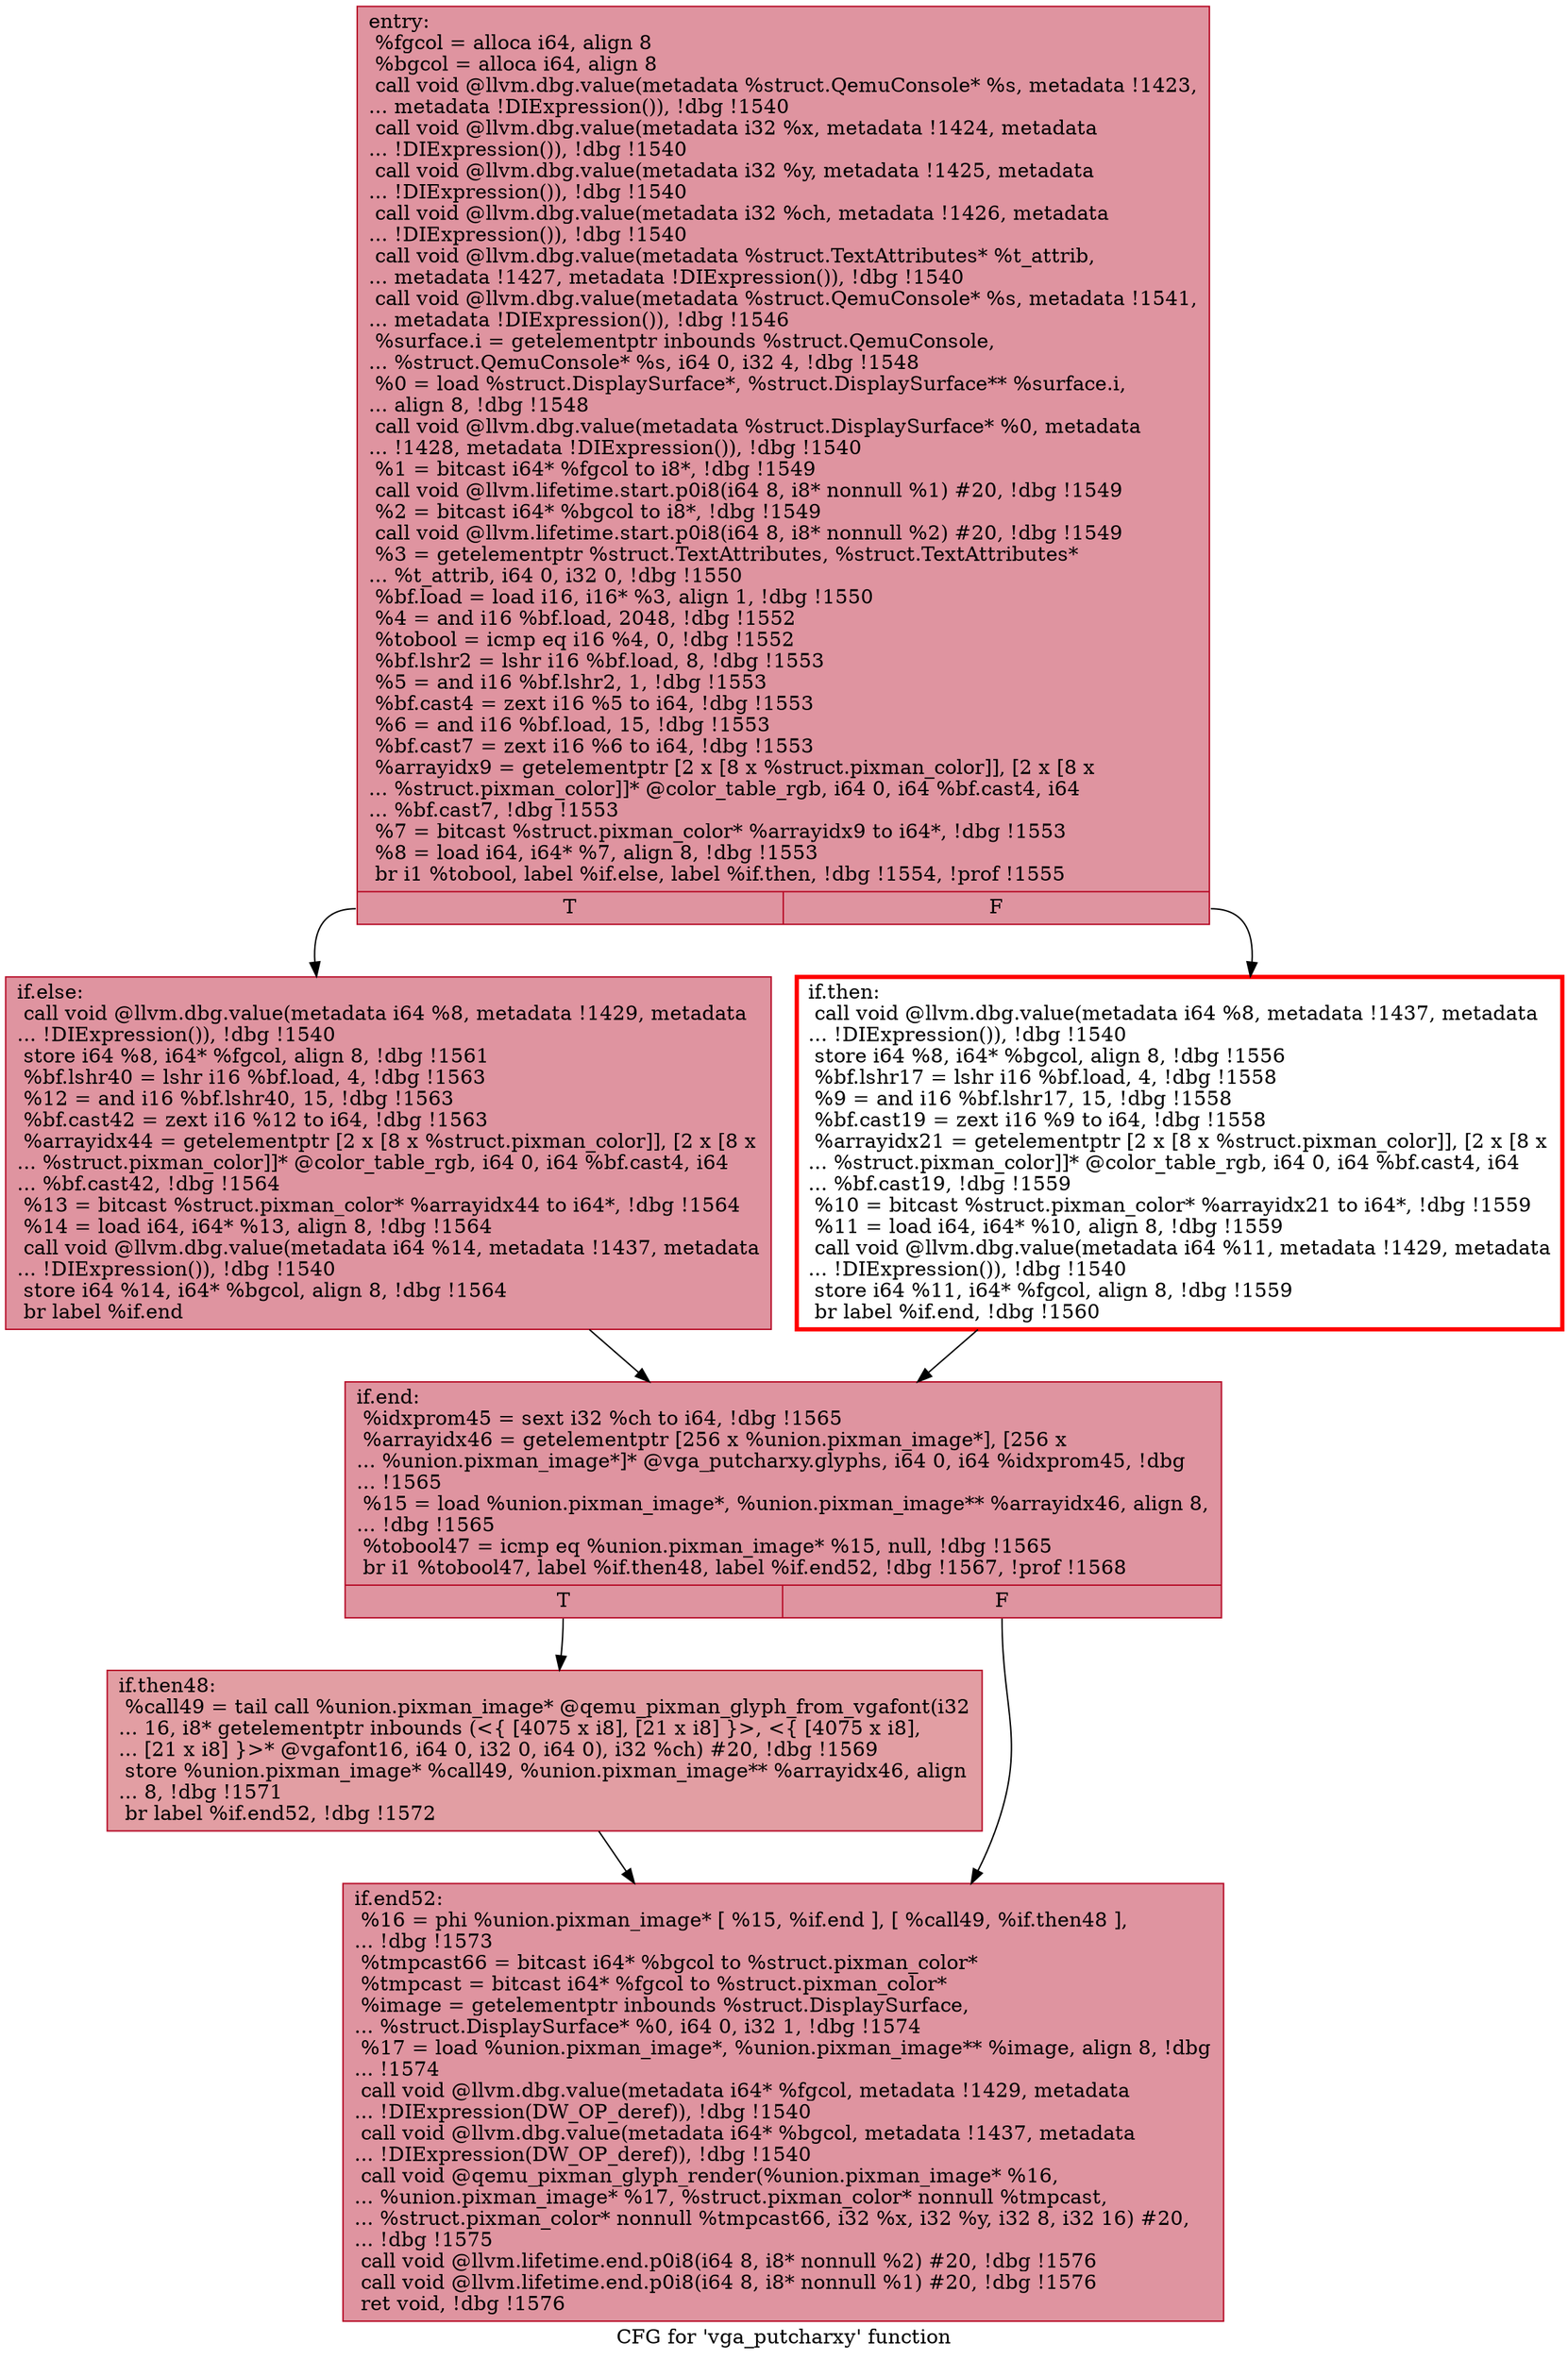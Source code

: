 digraph "CFG for 'vga_putcharxy' function" {
	label="CFG for 'vga_putcharxy' function";

	Node0x564187f742b0 [shape=record,color="#b70d28ff", style=filled, fillcolor="#b70d2870",label="{entry:\l  %fgcol = alloca i64, align 8\l  %bgcol = alloca i64, align 8\l  call void @llvm.dbg.value(metadata %struct.QemuConsole* %s, metadata !1423,\l... metadata !DIExpression()), !dbg !1540\l  call void @llvm.dbg.value(metadata i32 %x, metadata !1424, metadata\l... !DIExpression()), !dbg !1540\l  call void @llvm.dbg.value(metadata i32 %y, metadata !1425, metadata\l... !DIExpression()), !dbg !1540\l  call void @llvm.dbg.value(metadata i32 %ch, metadata !1426, metadata\l... !DIExpression()), !dbg !1540\l  call void @llvm.dbg.value(metadata %struct.TextAttributes* %t_attrib,\l... metadata !1427, metadata !DIExpression()), !dbg !1540\l  call void @llvm.dbg.value(metadata %struct.QemuConsole* %s, metadata !1541,\l... metadata !DIExpression()), !dbg !1546\l  %surface.i = getelementptr inbounds %struct.QemuConsole,\l... %struct.QemuConsole* %s, i64 0, i32 4, !dbg !1548\l  %0 = load %struct.DisplaySurface*, %struct.DisplaySurface** %surface.i,\l... align 8, !dbg !1548\l  call void @llvm.dbg.value(metadata %struct.DisplaySurface* %0, metadata\l... !1428, metadata !DIExpression()), !dbg !1540\l  %1 = bitcast i64* %fgcol to i8*, !dbg !1549\l  call void @llvm.lifetime.start.p0i8(i64 8, i8* nonnull %1) #20, !dbg !1549\l  %2 = bitcast i64* %bgcol to i8*, !dbg !1549\l  call void @llvm.lifetime.start.p0i8(i64 8, i8* nonnull %2) #20, !dbg !1549\l  %3 = getelementptr %struct.TextAttributes, %struct.TextAttributes*\l... %t_attrib, i64 0, i32 0, !dbg !1550\l  %bf.load = load i16, i16* %3, align 1, !dbg !1550\l  %4 = and i16 %bf.load, 2048, !dbg !1552\l  %tobool = icmp eq i16 %4, 0, !dbg !1552\l  %bf.lshr2 = lshr i16 %bf.load, 8, !dbg !1553\l  %5 = and i16 %bf.lshr2, 1, !dbg !1553\l  %bf.cast4 = zext i16 %5 to i64, !dbg !1553\l  %6 = and i16 %bf.load, 15, !dbg !1553\l  %bf.cast7 = zext i16 %6 to i64, !dbg !1553\l  %arrayidx9 = getelementptr [2 x [8 x %struct.pixman_color]], [2 x [8 x\l... %struct.pixman_color]]* @color_table_rgb, i64 0, i64 %bf.cast4, i64\l... %bf.cast7, !dbg !1553\l  %7 = bitcast %struct.pixman_color* %arrayidx9 to i64*, !dbg !1553\l  %8 = load i64, i64* %7, align 8, !dbg !1553\l  br i1 %tobool, label %if.else, label %if.then, !dbg !1554, !prof !1555\l|{<s0>T|<s1>F}}"];
	Node0x564187f742b0:s0 -> Node0x564187f7f040;
	Node0x564187f742b0:s1 -> Node0x564187f7ef60;
	Node0x564187f7ef60 [shape=record,penwidth=3.0, color="red",label="{if.then:                                          \l  call void @llvm.dbg.value(metadata i64 %8, metadata !1437, metadata\l... !DIExpression()), !dbg !1540\l  store i64 %8, i64* %bgcol, align 8, !dbg !1556\l  %bf.lshr17 = lshr i16 %bf.load, 4, !dbg !1558\l  %9 = and i16 %bf.lshr17, 15, !dbg !1558\l  %bf.cast19 = zext i16 %9 to i64, !dbg !1558\l  %arrayidx21 = getelementptr [2 x [8 x %struct.pixman_color]], [2 x [8 x\l... %struct.pixman_color]]* @color_table_rgb, i64 0, i64 %bf.cast4, i64\l... %bf.cast19, !dbg !1559\l  %10 = bitcast %struct.pixman_color* %arrayidx21 to i64*, !dbg !1559\l  %11 = load i64, i64* %10, align 8, !dbg !1559\l  call void @llvm.dbg.value(metadata i64 %11, metadata !1429, metadata\l... !DIExpression()), !dbg !1540\l  store i64 %11, i64* %fgcol, align 8, !dbg !1559\l  br label %if.end, !dbg !1560\l}"];
	Node0x564187f7ef60 -> Node0x564187f7efd0;
	Node0x564187f7f040 [shape=record,color="#b70d28ff", style=filled, fillcolor="#b70d2870",label="{if.else:                                          \l  call void @llvm.dbg.value(metadata i64 %8, metadata !1429, metadata\l... !DIExpression()), !dbg !1540\l  store i64 %8, i64* %fgcol, align 8, !dbg !1561\l  %bf.lshr40 = lshr i16 %bf.load, 4, !dbg !1563\l  %12 = and i16 %bf.lshr40, 15, !dbg !1563\l  %bf.cast42 = zext i16 %12 to i64, !dbg !1563\l  %arrayidx44 = getelementptr [2 x [8 x %struct.pixman_color]], [2 x [8 x\l... %struct.pixman_color]]* @color_table_rgb, i64 0, i64 %bf.cast4, i64\l... %bf.cast42, !dbg !1564\l  %13 = bitcast %struct.pixman_color* %arrayidx44 to i64*, !dbg !1564\l  %14 = load i64, i64* %13, align 8, !dbg !1564\l  call void @llvm.dbg.value(metadata i64 %14, metadata !1437, metadata\l... !DIExpression()), !dbg !1540\l  store i64 %14, i64* %bgcol, align 8, !dbg !1564\l  br label %if.end\l}"];
	Node0x564187f7f040 -> Node0x564187f7efd0;
	Node0x564187f7efd0 [shape=record,color="#b70d28ff", style=filled, fillcolor="#b70d2870",label="{if.end:                                           \l  %idxprom45 = sext i32 %ch to i64, !dbg !1565\l  %arrayidx46 = getelementptr [256 x %union.pixman_image*], [256 x\l... %union.pixman_image*]* @vga_putcharxy.glyphs, i64 0, i64 %idxprom45, !dbg\l... !1565\l  %15 = load %union.pixman_image*, %union.pixman_image** %arrayidx46, align 8,\l... !dbg !1565\l  %tobool47 = icmp eq %union.pixman_image* %15, null, !dbg !1565\l  br i1 %tobool47, label %if.then48, label %if.end52, !dbg !1567, !prof !1568\l|{<s0>T|<s1>F}}"];
	Node0x564187f7efd0:s0 -> Node0x564187f83380;
	Node0x564187f7efd0:s1 -> Node0x564187f833d0;
	Node0x564187f83380 [shape=record,color="#b70d28ff", style=filled, fillcolor="#be242e70",label="{if.then48:                                        \l  %call49 = tail call %union.pixman_image* @qemu_pixman_glyph_from_vgafont(i32\l... 16, i8* getelementptr inbounds (\<\{ [4075 x i8], [21 x i8] \}\>, \<\{ [4075 x i8],\l... [21 x i8] \}\>* @vgafont16, i64 0, i32 0, i64 0), i32 %ch) #20, !dbg !1569\l  store %union.pixman_image* %call49, %union.pixman_image** %arrayidx46, align\l... 8, !dbg !1571\l  br label %if.end52, !dbg !1572\l}"];
	Node0x564187f83380 -> Node0x564187f833d0;
	Node0x564187f833d0 [shape=record,color="#b70d28ff", style=filled, fillcolor="#b70d2870",label="{if.end52:                                         \l  %16 = phi %union.pixman_image* [ %15, %if.end ], [ %call49, %if.then48 ],\l... !dbg !1573\l  %tmpcast66 = bitcast i64* %bgcol to %struct.pixman_color*\l  %tmpcast = bitcast i64* %fgcol to %struct.pixman_color*\l  %image = getelementptr inbounds %struct.DisplaySurface,\l... %struct.DisplaySurface* %0, i64 0, i32 1, !dbg !1574\l  %17 = load %union.pixman_image*, %union.pixman_image** %image, align 8, !dbg\l... !1574\l  call void @llvm.dbg.value(metadata i64* %fgcol, metadata !1429, metadata\l... !DIExpression(DW_OP_deref)), !dbg !1540\l  call void @llvm.dbg.value(metadata i64* %bgcol, metadata !1437, metadata\l... !DIExpression(DW_OP_deref)), !dbg !1540\l  call void @qemu_pixman_glyph_render(%union.pixman_image* %16,\l... %union.pixman_image* %17, %struct.pixman_color* nonnull %tmpcast,\l... %struct.pixman_color* nonnull %tmpcast66, i32 %x, i32 %y, i32 8, i32 16) #20,\l... !dbg !1575\l  call void @llvm.lifetime.end.p0i8(i64 8, i8* nonnull %2) #20, !dbg !1576\l  call void @llvm.lifetime.end.p0i8(i64 8, i8* nonnull %1) #20, !dbg !1576\l  ret void, !dbg !1576\l}"];
}
